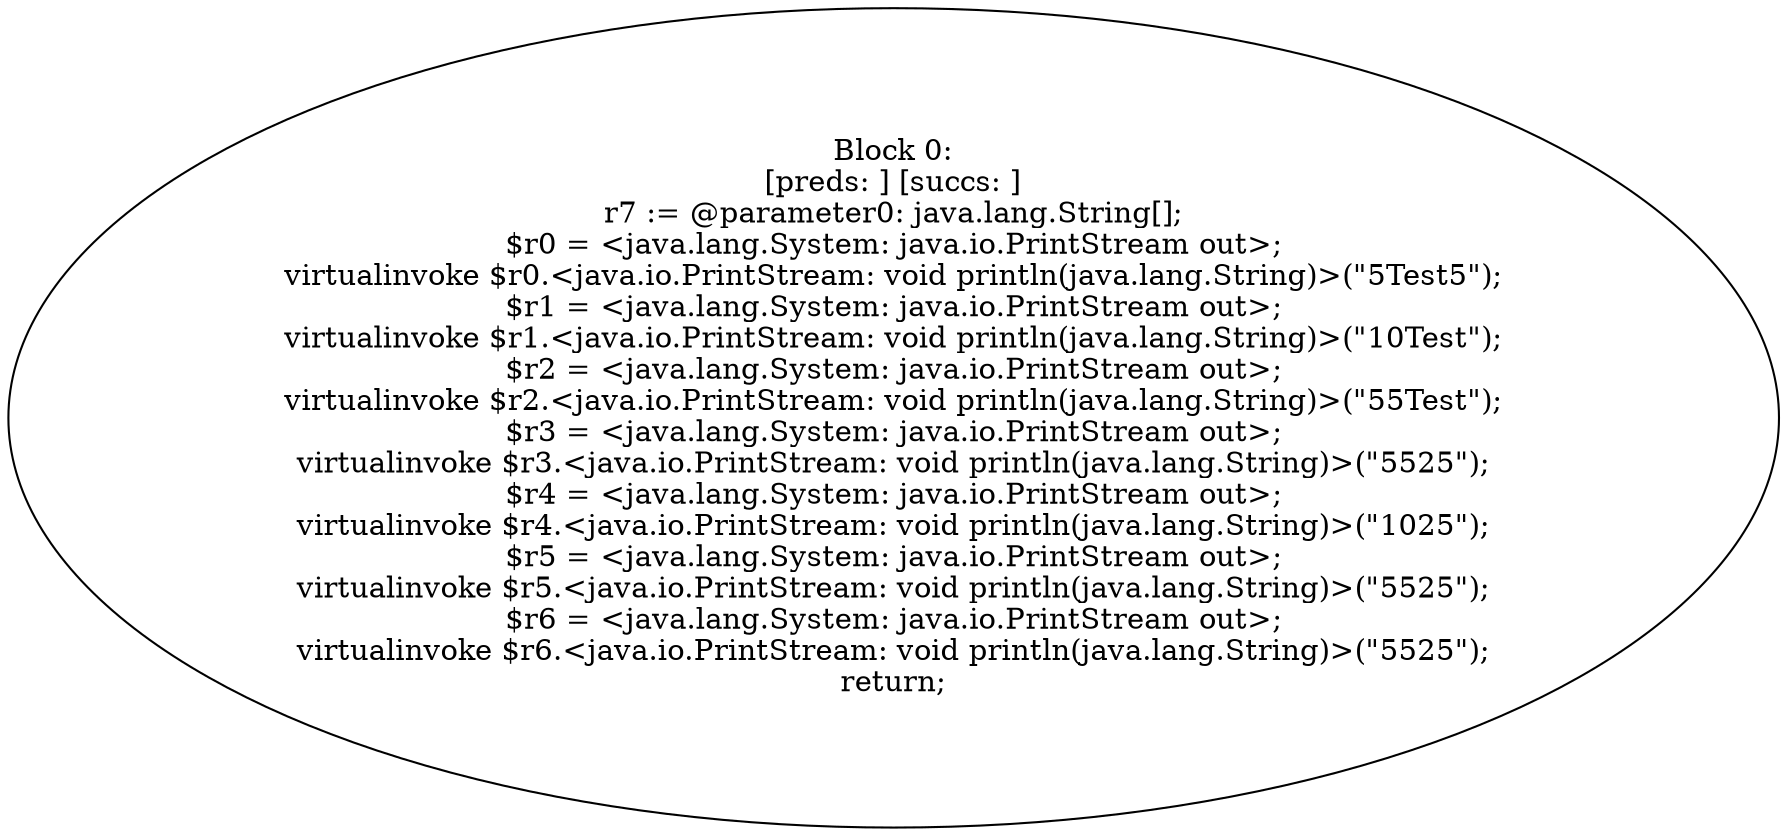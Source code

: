 digraph "unitGraph" {
    "Block 0:
[preds: ] [succs: ]
r7 := @parameter0: java.lang.String[];
$r0 = <java.lang.System: java.io.PrintStream out>;
virtualinvoke $r0.<java.io.PrintStream: void println(java.lang.String)>(\"5Test5\");
$r1 = <java.lang.System: java.io.PrintStream out>;
virtualinvoke $r1.<java.io.PrintStream: void println(java.lang.String)>(\"10Test\");
$r2 = <java.lang.System: java.io.PrintStream out>;
virtualinvoke $r2.<java.io.PrintStream: void println(java.lang.String)>(\"55Test\");
$r3 = <java.lang.System: java.io.PrintStream out>;
virtualinvoke $r3.<java.io.PrintStream: void println(java.lang.String)>(\"5525\");
$r4 = <java.lang.System: java.io.PrintStream out>;
virtualinvoke $r4.<java.io.PrintStream: void println(java.lang.String)>(\"1025\");
$r5 = <java.lang.System: java.io.PrintStream out>;
virtualinvoke $r5.<java.io.PrintStream: void println(java.lang.String)>(\"5525\");
$r6 = <java.lang.System: java.io.PrintStream out>;
virtualinvoke $r6.<java.io.PrintStream: void println(java.lang.String)>(\"5525\");
return;
"
}
